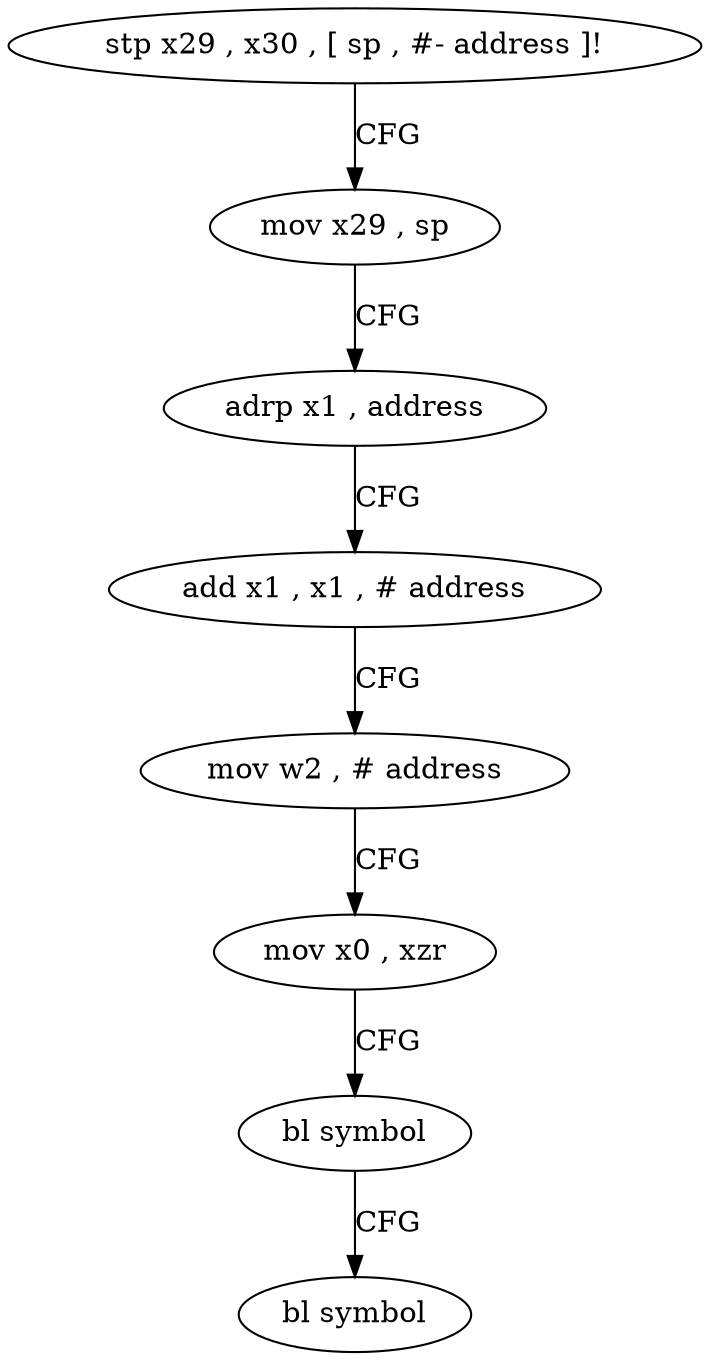 digraph "func" {
"4213472" [label = "stp x29 , x30 , [ sp , #- address ]!" ]
"4213476" [label = "mov x29 , sp" ]
"4213480" [label = "adrp x1 , address" ]
"4213484" [label = "add x1 , x1 , # address" ]
"4213488" [label = "mov w2 , # address" ]
"4213492" [label = "mov x0 , xzr" ]
"4213496" [label = "bl symbol" ]
"4213500" [label = "bl symbol" ]
"4213472" -> "4213476" [ label = "CFG" ]
"4213476" -> "4213480" [ label = "CFG" ]
"4213480" -> "4213484" [ label = "CFG" ]
"4213484" -> "4213488" [ label = "CFG" ]
"4213488" -> "4213492" [ label = "CFG" ]
"4213492" -> "4213496" [ label = "CFG" ]
"4213496" -> "4213500" [ label = "CFG" ]
}
